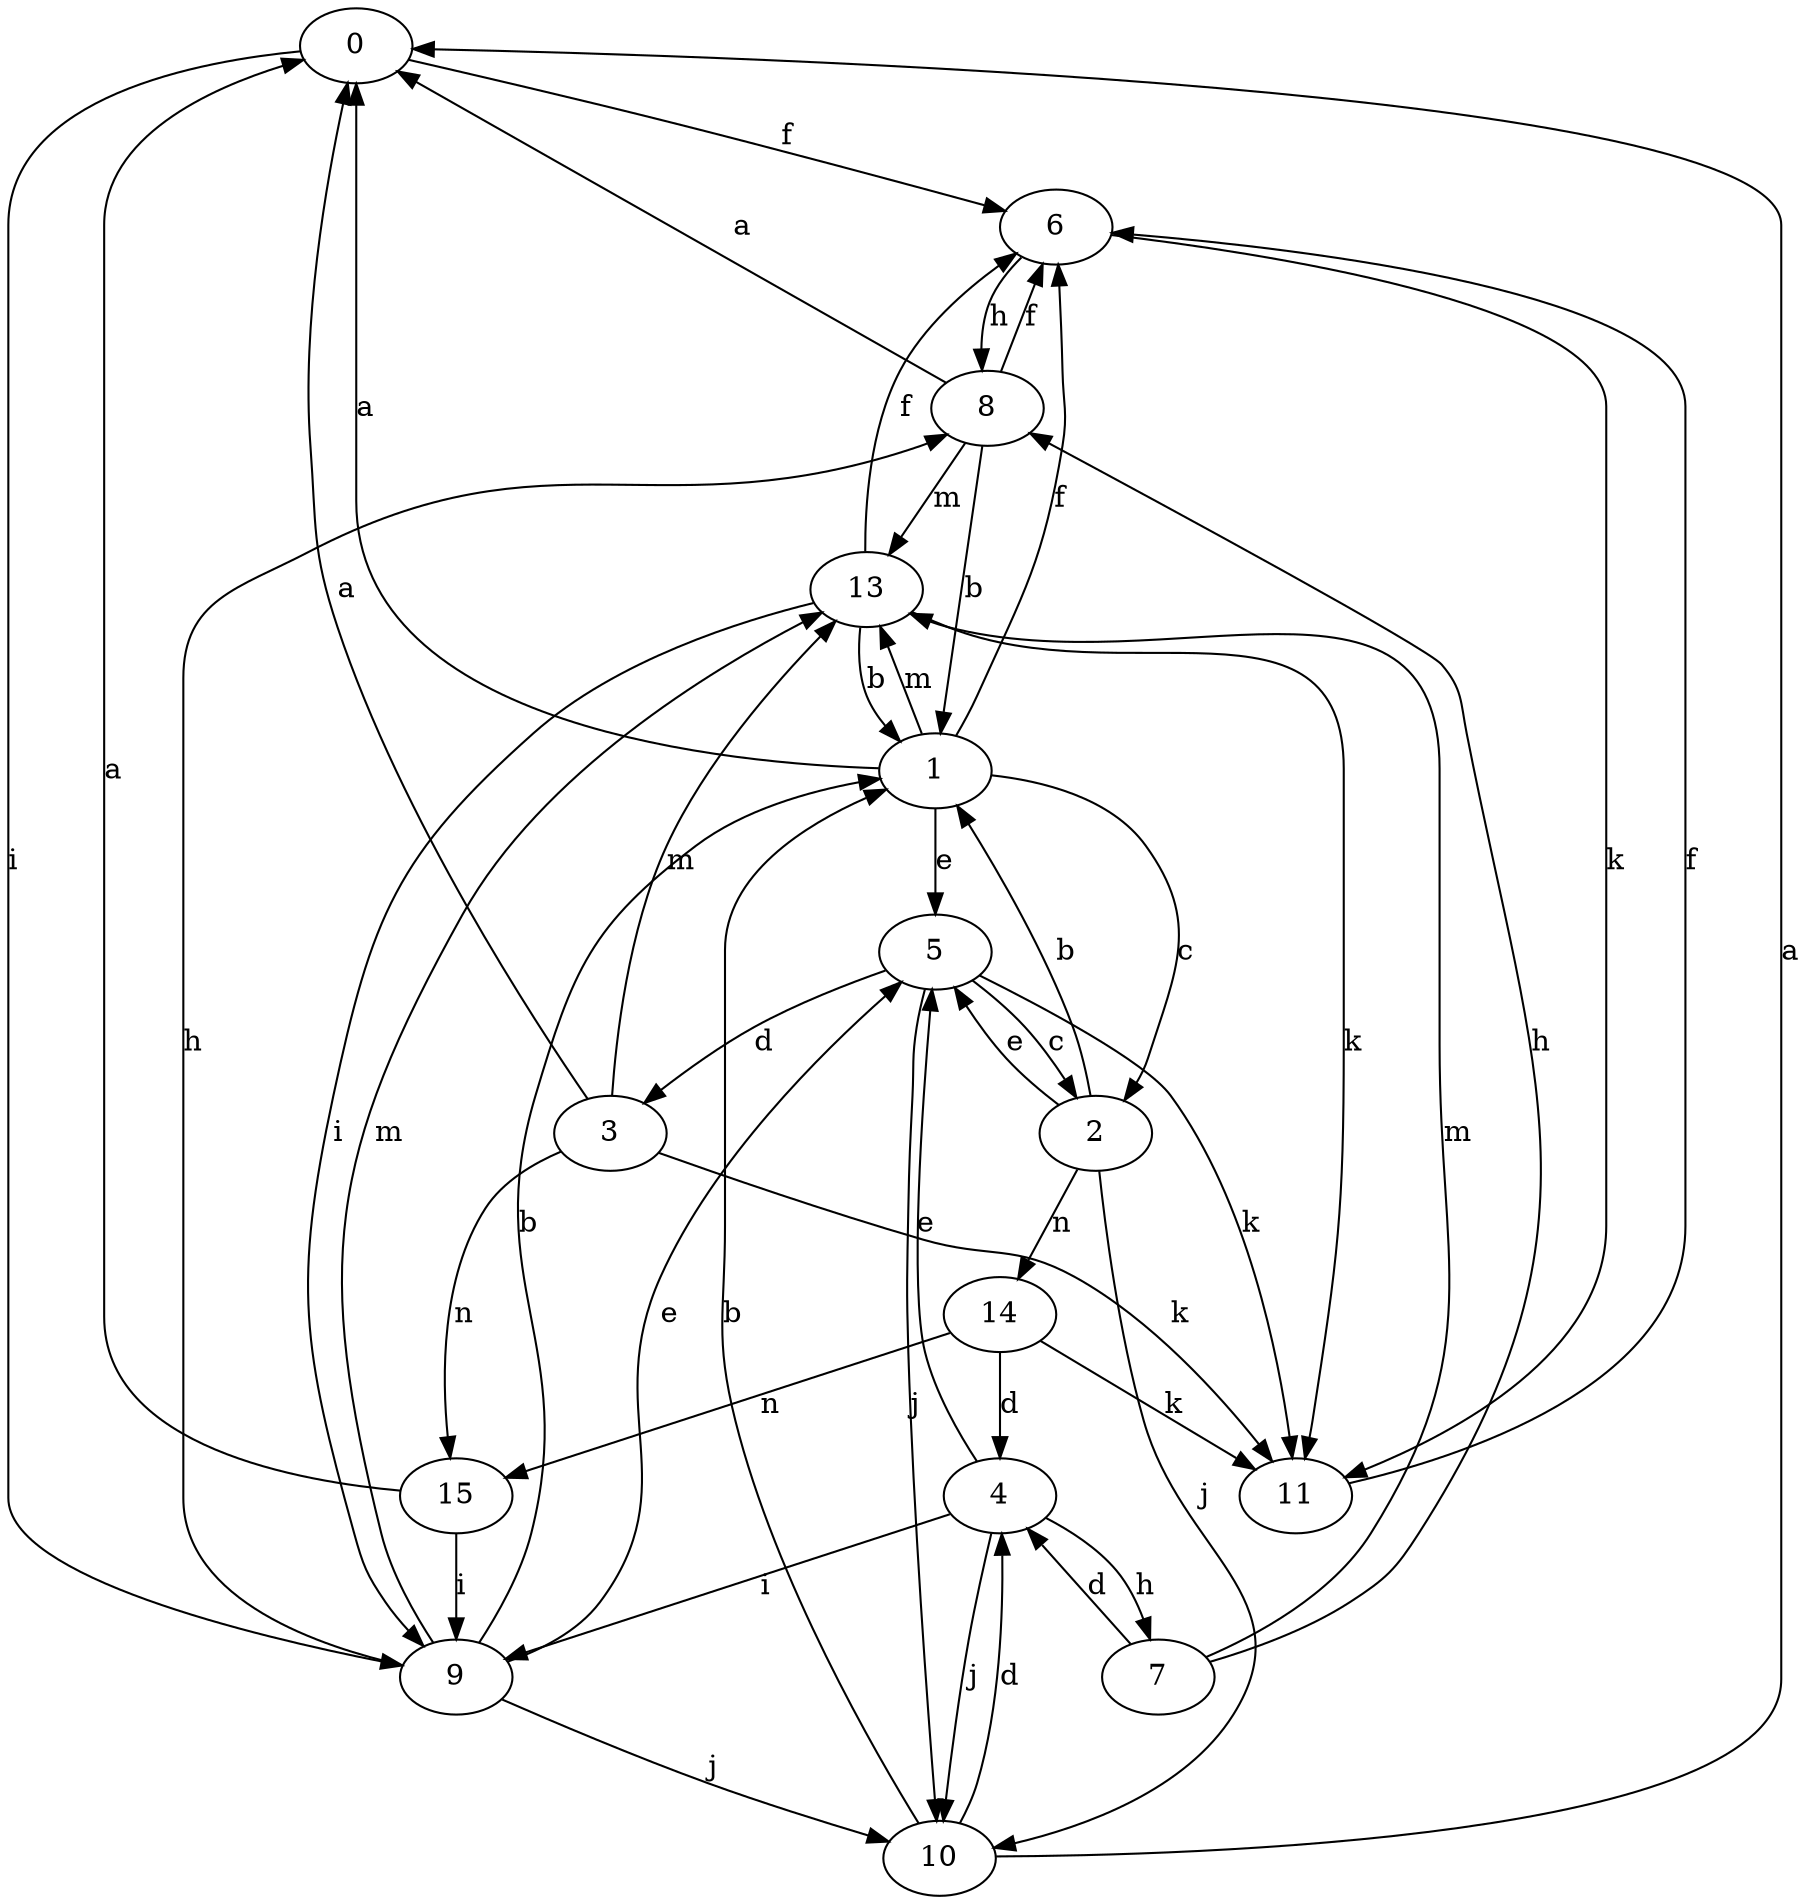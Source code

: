 strict digraph  {
0;
1;
2;
3;
4;
5;
6;
7;
8;
9;
10;
11;
13;
14;
15;
0 -> 6  [label=f];
0 -> 9  [label=i];
1 -> 0  [label=a];
1 -> 2  [label=c];
1 -> 5  [label=e];
1 -> 6  [label=f];
1 -> 13  [label=m];
2 -> 1  [label=b];
2 -> 5  [label=e];
2 -> 10  [label=j];
2 -> 14  [label=n];
3 -> 0  [label=a];
3 -> 11  [label=k];
3 -> 13  [label=m];
3 -> 15  [label=n];
4 -> 5  [label=e];
4 -> 7  [label=h];
4 -> 9  [label=i];
4 -> 10  [label=j];
5 -> 2  [label=c];
5 -> 3  [label=d];
5 -> 10  [label=j];
5 -> 11  [label=k];
6 -> 8  [label=h];
6 -> 11  [label=k];
7 -> 4  [label=d];
7 -> 8  [label=h];
7 -> 13  [label=m];
8 -> 0  [label=a];
8 -> 1  [label=b];
8 -> 6  [label=f];
8 -> 13  [label=m];
9 -> 1  [label=b];
9 -> 5  [label=e];
9 -> 8  [label=h];
9 -> 10  [label=j];
9 -> 13  [label=m];
10 -> 0  [label=a];
10 -> 1  [label=b];
10 -> 4  [label=d];
11 -> 6  [label=f];
13 -> 1  [label=b];
13 -> 6  [label=f];
13 -> 9  [label=i];
13 -> 11  [label=k];
14 -> 4  [label=d];
14 -> 11  [label=k];
14 -> 15  [label=n];
15 -> 0  [label=a];
15 -> 9  [label=i];
}
